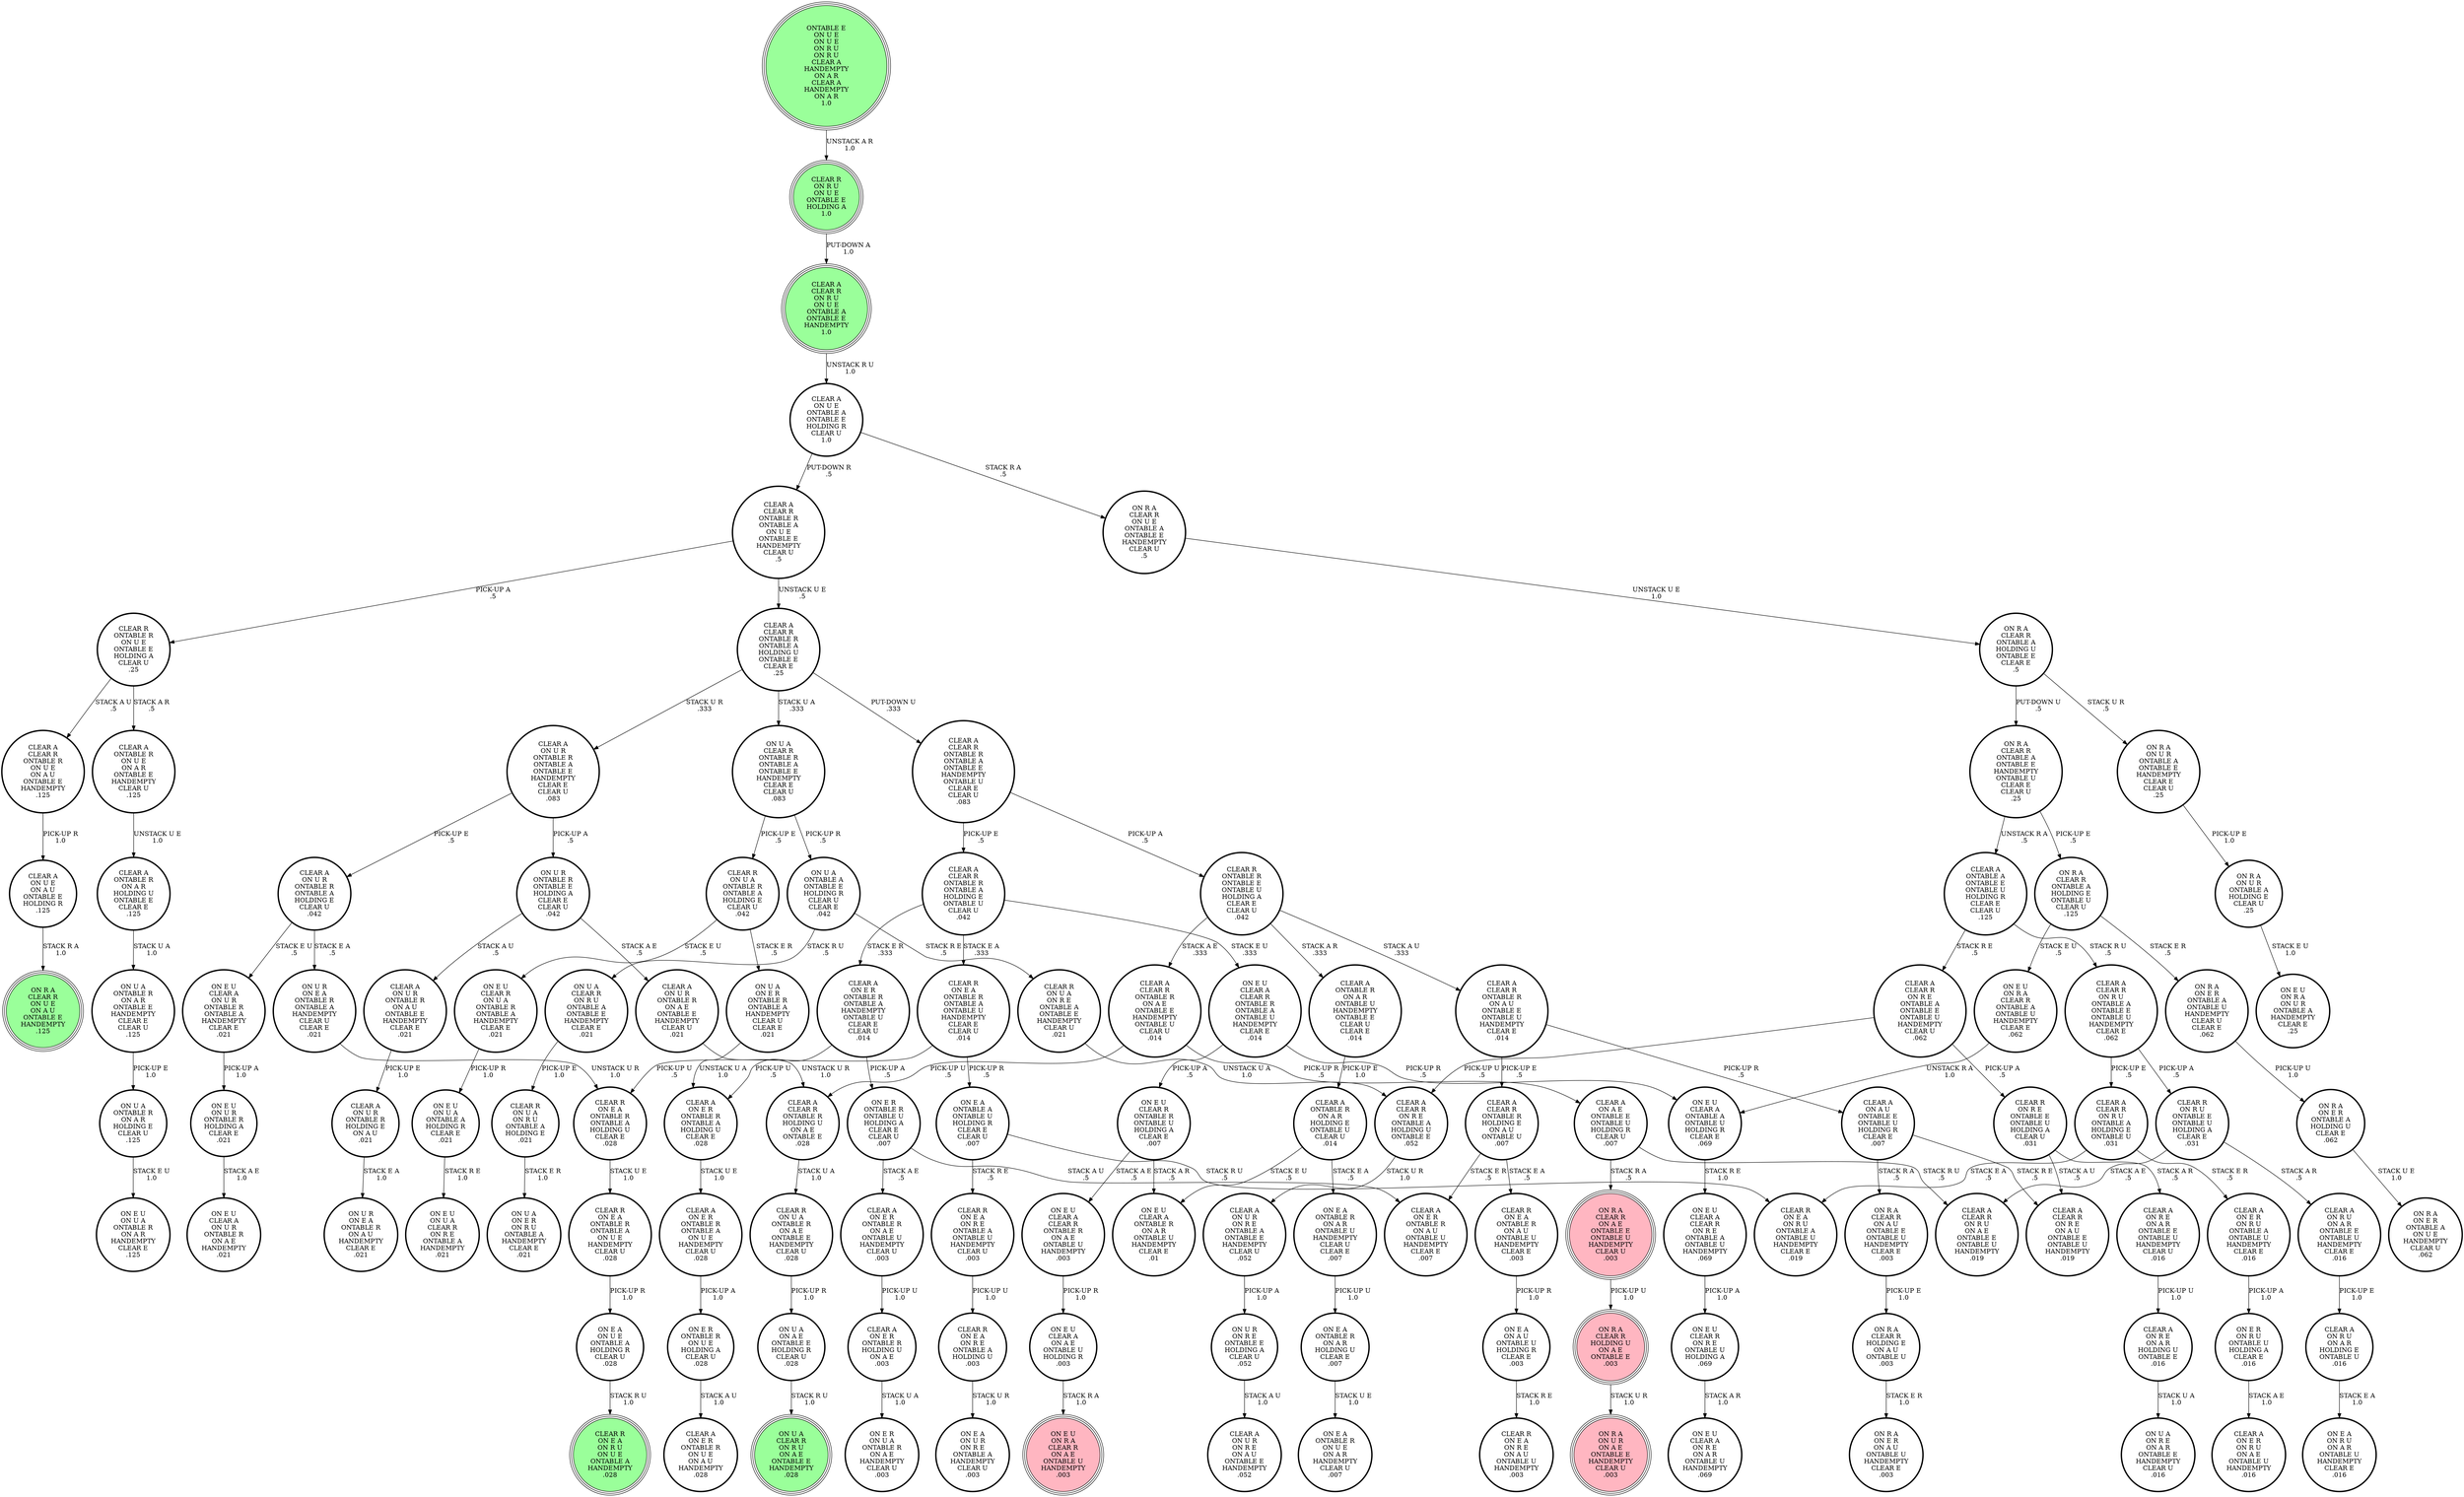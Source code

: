 digraph {
"ON E A\nON A U\nONTABLE U\nHOLDING R\nCLEAR E\n.003\n" -> "CLEAR R\nON E A\nON R E\nON A U\nONTABLE U\nHANDEMPTY\n.003\n"[label="STACK R E\n1.0\n"];
"ON E U\nON U A\nONTABLE A\nHOLDING R\nCLEAR E\n.021\n" -> "ON E U\nON U A\nCLEAR R\nON R E\nONTABLE A\nHANDEMPTY\n.021\n"[label="STACK R E\n1.0\n"];
"ON R A\nON E R\nONTABLE A\nONTABLE U\nHANDEMPTY\nCLEAR U\nCLEAR E\n.062\n" -> "ON R A\nON E R\nONTABLE A\nHOLDING U\nCLEAR E\n.062\n"[label="PICK-UP U\n1.0\n"];
"ON R A\nCLEAR R\nHOLDING E\nON A U\nONTABLE U\n.003\n" -> "ON R A\nON E R\nON A U\nONTABLE U\nHANDEMPTY\nCLEAR E\n.003\n"[label="STACK E R\n1.0\n"];
"CLEAR R\nONTABLE R\nONTABLE E\nONTABLE U\nHOLDING A\nCLEAR E\nCLEAR U\n.042\n" -> "CLEAR A\nCLEAR R\nONTABLE R\nON A E\nONTABLE E\nHANDEMPTY\nONTABLE U\nCLEAR U\n.014\n"[label="STACK A E\n.333\n"];
"CLEAR R\nONTABLE R\nONTABLE E\nONTABLE U\nHOLDING A\nCLEAR E\nCLEAR U\n.042\n" -> "CLEAR A\nONTABLE R\nON A R\nONTABLE U\nHANDEMPTY\nONTABLE E\nCLEAR U\nCLEAR E\n.014\n"[label="STACK A R\n.333\n"];
"CLEAR R\nONTABLE R\nONTABLE E\nONTABLE U\nHOLDING A\nCLEAR E\nCLEAR U\n.042\n" -> "CLEAR A\nCLEAR R\nONTABLE R\nON A U\nONTABLE E\nONTABLE U\nHANDEMPTY\nCLEAR E\n.014\n"[label="STACK A U\n.333\n"];
"CLEAR A\nON E R\nONTABLE R\nON A E\nONTABLE U\nHANDEMPTY\nCLEAR U\n.003\n" -> "CLEAR A\nON E R\nONTABLE R\nHOLDING U\nON A E\n.003\n"[label="PICK-UP U\n1.0\n"];
"CLEAR A\nCLEAR R\nON R U\nON U E\nONTABLE A\nONTABLE E\nHANDEMPTY\n1.0\n" -> "CLEAR A\nON U E\nONTABLE A\nONTABLE E\nHOLDING R\nCLEAR U\n1.0\n"[label="UNSTACK R U\n1.0\n"];
"ON E U\nCLEAR A\nCLEAR R\nONTABLE R\nONTABLE A\nONTABLE U\nHANDEMPTY\nCLEAR E\n.014\n" -> "ON E U\nCLEAR A\nONTABLE A\nONTABLE U\nHOLDING R\nCLEAR E\n.069\n"[label="PICK-UP R\n.5\n"];
"ON E U\nCLEAR A\nCLEAR R\nONTABLE R\nONTABLE A\nONTABLE U\nHANDEMPTY\nCLEAR E\n.014\n" -> "ON E U\nCLEAR R\nONTABLE R\nONTABLE U\nHOLDING A\nCLEAR E\n.007\n"[label="PICK-UP A\n.5\n"];
"CLEAR A\nCLEAR R\nONTABLE R\nONTABLE A\nONTABLE E\nHANDEMPTY\nONTABLE U\nCLEAR E\nCLEAR U\n.083\n" -> "CLEAR R\nONTABLE R\nONTABLE E\nONTABLE U\nHOLDING A\nCLEAR E\nCLEAR U\n.042\n"[label="PICK-UP A\n.5\n"];
"CLEAR A\nCLEAR R\nONTABLE R\nONTABLE A\nONTABLE E\nHANDEMPTY\nONTABLE U\nCLEAR E\nCLEAR U\n.083\n" -> "CLEAR A\nCLEAR R\nONTABLE R\nONTABLE A\nHOLDING E\nONTABLE U\nCLEAR U\n.042\n"[label="PICK-UP E\n.5\n"];
"CLEAR A\nON A E\nONTABLE E\nONTABLE U\nHOLDING R\nCLEAR U\n.007\n" -> "ON R A\nCLEAR R\nON A E\nONTABLE E\nONTABLE U\nHANDEMPTY\nCLEAR U\n.003\n"[label="STACK R A\n.5\n"];
"CLEAR A\nON A E\nONTABLE E\nONTABLE U\nHOLDING R\nCLEAR U\n.007\n" -> "CLEAR A\nCLEAR R\nON R U\nON A E\nONTABLE E\nONTABLE U\nHANDEMPTY\n.019\n"[label="STACK R U\n.5\n"];
"ON U A\nON E R\nONTABLE R\nONTABLE A\nHANDEMPTY\nCLEAR U\nCLEAR E\n.021\n" -> "CLEAR A\nON E R\nONTABLE R\nONTABLE A\nHOLDING U\nCLEAR E\n.028\n"[label="UNSTACK U A\n1.0\n"];
"CLEAR R\nON E A\nONTABLE R\nON A U\nONTABLE U\nHANDEMPTY\nCLEAR E\n.003\n" -> "ON E A\nON A U\nONTABLE U\nHOLDING R\nCLEAR E\n.003\n"[label="PICK-UP R\n1.0\n"];
"CLEAR A\nCLEAR R\nON R E\nONTABLE A\nONTABLE E\nONTABLE U\nHANDEMPTY\nCLEAR U\n.062\n" -> "CLEAR R\nON R E\nONTABLE E\nONTABLE U\nHOLDING A\nCLEAR U\n.031\n"[label="PICK-UP A\n.5\n"];
"CLEAR A\nCLEAR R\nON R E\nONTABLE A\nONTABLE E\nONTABLE U\nHANDEMPTY\nCLEAR U\n.062\n" -> "CLEAR A\nCLEAR R\nON R E\nONTABLE A\nHOLDING U\nONTABLE E\n.052\n"[label="PICK-UP U\n.5\n"];
"ON U R\nON E A\nONTABLE R\nONTABLE A\nHANDEMPTY\nCLEAR U\nCLEAR E\n.021\n" -> "CLEAR R\nON E A\nONTABLE R\nONTABLE A\nHOLDING U\nCLEAR E\n.028\n"[label="UNSTACK U R\n1.0\n"];
"CLEAR R\nON R E\nONTABLE E\nONTABLE U\nHOLDING A\nCLEAR U\n.031\n" -> "CLEAR A\nON R E\nON A R\nONTABLE E\nONTABLE U\nHANDEMPTY\nCLEAR U\n.016\n"[label="STACK A R\n.5\n"];
"CLEAR R\nON R E\nONTABLE E\nONTABLE U\nHOLDING A\nCLEAR U\n.031\n" -> "CLEAR A\nCLEAR R\nON R E\nON A U\nONTABLE E\nONTABLE U\nHANDEMPTY\n.019\n"[label="STACK A U\n.5\n"];
"CLEAR A\nON U R\nONTABLE R\nON A U\nONTABLE E\nHANDEMPTY\nCLEAR E\n.021\n" -> "CLEAR A\nON U R\nONTABLE R\nHOLDING E\nON A U\n.021\n"[label="PICK-UP E\n1.0\n"];
"CLEAR A\nON U R\nONTABLE R\nON A E\nONTABLE E\nHANDEMPTY\nCLEAR U\n.021\n" -> "CLEAR A\nCLEAR R\nONTABLE R\nHOLDING U\nON A E\nONTABLE E\n.028\n"[label="UNSTACK U R\n1.0\n"];
"ON E A\nONTABLE A\nONTABLE U\nHOLDING R\nCLEAR E\nCLEAR U\n.007\n" -> "CLEAR R\nON E A\nON R E\nONTABLE A\nONTABLE U\nHANDEMPTY\nCLEAR U\n.003\n"[label="STACK R E\n.5\n"];
"ON E A\nONTABLE A\nONTABLE U\nHOLDING R\nCLEAR E\nCLEAR U\n.007\n" -> "CLEAR R\nON E A\nON R U\nONTABLE A\nONTABLE U\nHANDEMPTY\nCLEAR E\n.019\n"[label="STACK R U\n.5\n"];
"ON E U\nCLEAR A\nCLEAR R\nON R E\nONTABLE A\nONTABLE U\nHANDEMPTY\n.069\n" -> "ON E U\nCLEAR R\nON R E\nONTABLE U\nHOLDING A\n.069\n"[label="PICK-UP A\n1.0\n"];
"ON U A\nCLEAR R\nON R U\nONTABLE A\nONTABLE E\nHANDEMPTY\nCLEAR E\n.021\n" -> "CLEAR R\nON U A\nON R U\nONTABLE A\nHOLDING E\n.021\n"[label="PICK-UP E\n1.0\n"];
"CLEAR A\nCLEAR R\nON R E\nONTABLE A\nHOLDING U\nONTABLE E\n.052\n" -> "CLEAR A\nON U R\nON R E\nONTABLE A\nONTABLE E\nHANDEMPTY\nCLEAR U\n.052\n"[label="STACK U R\n1.0\n"];
"CLEAR A\nON U R\nONTABLE R\nONTABLE A\nONTABLE E\nHANDEMPTY\nCLEAR E\nCLEAR U\n.083\n" -> "CLEAR A\nON U R\nONTABLE R\nONTABLE A\nHOLDING E\nCLEAR U\n.042\n"[label="PICK-UP E\n.5\n"];
"CLEAR A\nON U R\nONTABLE R\nONTABLE A\nONTABLE E\nHANDEMPTY\nCLEAR E\nCLEAR U\n.083\n" -> "ON U R\nONTABLE R\nONTABLE E\nHOLDING A\nCLEAR E\nCLEAR U\n.042\n"[label="PICK-UP A\n.5\n"];
"ON E U\nON U R\nONTABLE R\nHOLDING A\nCLEAR E\n.021\n" -> "ON E U\nCLEAR A\nON U R\nONTABLE R\nON A E\nHANDEMPTY\n.021\n"[label="STACK A E\n1.0\n"];
"ON R A\nON E R\nONTABLE A\nHOLDING U\nCLEAR E\n.062\n" -> "ON R A\nON E R\nONTABLE A\nON U E\nHANDEMPTY\nCLEAR U\n.062\n"[label="STACK U E\n1.0\n"];
"ON R A\nCLEAR R\nONTABLE A\nHOLDING E\nONTABLE U\nCLEAR U\n.125\n" -> "ON E U\nON R A\nCLEAR R\nONTABLE A\nONTABLE U\nHANDEMPTY\nCLEAR E\n.062\n"[label="STACK E U\n.5\n"];
"ON R A\nCLEAR R\nONTABLE A\nHOLDING E\nONTABLE U\nCLEAR U\n.125\n" -> "ON R A\nON E R\nONTABLE A\nONTABLE U\nHANDEMPTY\nCLEAR U\nCLEAR E\n.062\n"[label="STACK E R\n.5\n"];
"ON E U\nCLEAR A\nON A E\nONTABLE U\nHOLDING R\n.003\n" -> "ON E U\nON R A\nCLEAR R\nON A E\nONTABLE U\nHANDEMPTY\n.003\n"[label="STACK R A\n1.0\n"];
"ON U A\nONTABLE R\nON A R\nHOLDING E\nCLEAR U\n.125\n" -> "ON E U\nON U A\nONTABLE R\nON A R\nHANDEMPTY\nCLEAR E\n.125\n"[label="STACK E U\n1.0\n"];
"CLEAR A\nCLEAR R\nONTABLE R\nON U E\nON A U\nONTABLE E\nHANDEMPTY\n.125\n" -> "CLEAR A\nON U E\nON A U\nONTABLE E\nHOLDING R\n.125\n"[label="PICK-UP R\n1.0\n"];
"CLEAR A\nON A U\nONTABLE E\nONTABLE U\nHOLDING R\nCLEAR E\n.007\n" -> "CLEAR A\nCLEAR R\nON R E\nON A U\nONTABLE E\nONTABLE U\nHANDEMPTY\n.019\n"[label="STACK R E\n.5\n"];
"CLEAR A\nON A U\nONTABLE E\nONTABLE U\nHOLDING R\nCLEAR E\n.007\n" -> "ON R A\nCLEAR R\nON A U\nONTABLE E\nONTABLE U\nHANDEMPTY\nCLEAR E\n.003\n"[label="STACK R A\n.5\n"];
"ON R A\nCLEAR R\nONTABLE A\nHOLDING U\nONTABLE E\nCLEAR E\n.5\n" -> "ON R A\nON U R\nONTABLE A\nONTABLE E\nHANDEMPTY\nCLEAR E\nCLEAR U\n.25\n"[label="STACK U R\n.5\n"];
"ON R A\nCLEAR R\nONTABLE A\nHOLDING U\nONTABLE E\nCLEAR E\n.5\n" -> "ON R A\nCLEAR R\nONTABLE A\nONTABLE E\nHANDEMPTY\nONTABLE U\nCLEAR E\nCLEAR U\n.25\n"[label="PUT-DOWN U\n.5\n"];
"CLEAR A\nON E R\nONTABLE R\nONTABLE A\nON U E\nHANDEMPTY\nCLEAR U\n.028\n" -> "ON E R\nONTABLE R\nON U E\nHOLDING A\nCLEAR U\n.028\n"[label="PICK-UP A\n1.0\n"];
"CLEAR A\nCLEAR R\nONTABLE R\nON A E\nONTABLE E\nHANDEMPTY\nONTABLE U\nCLEAR U\n.014\n" -> "CLEAR A\nCLEAR R\nONTABLE R\nHOLDING U\nON A E\nONTABLE E\n.028\n"[label="PICK-UP U\n.5\n"];
"CLEAR A\nCLEAR R\nONTABLE R\nON A E\nONTABLE E\nHANDEMPTY\nONTABLE U\nCLEAR U\n.014\n" -> "CLEAR A\nON A E\nONTABLE E\nONTABLE U\nHOLDING R\nCLEAR U\n.007\n"[label="PICK-UP R\n.5\n"];
"CLEAR A\nON R E\nON A R\nHOLDING U\nONTABLE E\n.016\n" -> "ON U A\nON R E\nON A R\nONTABLE E\nHANDEMPTY\nCLEAR U\n.016\n"[label="STACK U A\n1.0\n"];
"CLEAR R\nON E A\nONTABLE R\nONTABLE A\nHOLDING U\nCLEAR E\n.028\n" -> "CLEAR R\nON E A\nONTABLE R\nONTABLE A\nON U E\nHANDEMPTY\nCLEAR U\n.028\n"[label="STACK U E\n1.0\n"];
"CLEAR A\nCLEAR R\nONTABLE R\nONTABLE A\nON U E\nONTABLE E\nHANDEMPTY\nCLEAR U\n.5\n" -> "CLEAR A\nCLEAR R\nONTABLE R\nONTABLE A\nHOLDING U\nONTABLE E\nCLEAR E\n.25\n"[label="UNSTACK U E\n.5\n"];
"CLEAR A\nCLEAR R\nONTABLE R\nONTABLE A\nON U E\nONTABLE E\nHANDEMPTY\nCLEAR U\n.5\n" -> "CLEAR R\nONTABLE R\nON U E\nONTABLE E\nHOLDING A\nCLEAR U\n.25\n"[label="PICK-UP A\n.5\n"];
"CLEAR A\nCLEAR R\nONTABLE R\nHOLDING U\nON A E\nONTABLE E\n.028\n" -> "CLEAR R\nON U A\nONTABLE R\nON A E\nONTABLE E\nHANDEMPTY\nCLEAR U\n.028\n"[label="STACK U A\n1.0\n"];
"ON E U\nCLEAR R\nON R E\nONTABLE U\nHOLDING A\n.069\n" -> "ON E U\nCLEAR A\nON R E\nON A R\nONTABLE U\nHANDEMPTY\n.069\n"[label="STACK A R\n1.0\n"];
"ON R A\nON U R\nONTABLE A\nHOLDING E\nCLEAR U\n.25\n" -> "ON E U\nON R A\nON U R\nONTABLE A\nHANDEMPTY\nCLEAR E\n.25\n"[label="STACK E U\n1.0\n"];
"ON E U\nCLEAR R\nONTABLE R\nONTABLE U\nHOLDING A\nCLEAR E\n.007\n" -> "ON E U\nCLEAR A\nCLEAR R\nONTABLE R\nON A E\nONTABLE U\nHANDEMPTY\n.003\n"[label="STACK A E\n.5\n"];
"ON E U\nCLEAR R\nONTABLE R\nONTABLE U\nHOLDING A\nCLEAR E\n.007\n" -> "ON E U\nCLEAR A\nONTABLE R\nON A R\nONTABLE U\nHANDEMPTY\nCLEAR E\n.01\n"[label="STACK A R\n.5\n"];
"CLEAR R\nON E A\nON R E\nONTABLE A\nHOLDING U\n.003\n" -> "ON E A\nON U R\nON R E\nONTABLE A\nHANDEMPTY\nCLEAR U\n.003\n"[label="STACK U R\n1.0\n"];
"CLEAR R\nON E A\nONTABLE R\nONTABLE A\nON U E\nHANDEMPTY\nCLEAR U\n.028\n" -> "ON E A\nON U E\nONTABLE A\nHOLDING R\nCLEAR U\n.028\n"[label="PICK-UP R\n1.0\n"];
"CLEAR A\nON U R\nONTABLE R\nONTABLE A\nHOLDING E\nCLEAR U\n.042\n" -> "ON U R\nON E A\nONTABLE R\nONTABLE A\nHANDEMPTY\nCLEAR U\nCLEAR E\n.021\n"[label="STACK E A\n.5\n"];
"CLEAR A\nON U R\nONTABLE R\nONTABLE A\nHOLDING E\nCLEAR U\n.042\n" -> "ON E U\nCLEAR A\nON U R\nONTABLE R\nONTABLE A\nHANDEMPTY\nCLEAR E\n.021\n"[label="STACK E U\n.5\n"];
"ONTABLE E\nON U E\nON U E\nON R U\nON R U\nCLEAR A\nHANDEMPTY\nON A R\nCLEAR A\nHANDEMPTY\nON A R\n1.0\n" -> "CLEAR R\nON R U\nON U E\nONTABLE E\nHOLDING A\n1.0\n"[label="UNSTACK A R\n1.0\n"];
"CLEAR A\nON E R\nONTABLE R\nONTABLE A\nHOLDING U\nCLEAR E\n.028\n" -> "CLEAR A\nON E R\nONTABLE R\nONTABLE A\nON U E\nHANDEMPTY\nCLEAR U\n.028\n"[label="STACK U E\n1.0\n"];
"CLEAR R\nON U A\nONTABLE R\nONTABLE A\nHOLDING E\nCLEAR U\n.042\n" -> "ON U A\nON E R\nONTABLE R\nONTABLE A\nHANDEMPTY\nCLEAR U\nCLEAR E\n.021\n"[label="STACK E R\n.5\n"];
"CLEAR R\nON U A\nONTABLE R\nONTABLE A\nHOLDING E\nCLEAR U\n.042\n" -> "ON E U\nCLEAR R\nON U A\nONTABLE R\nONTABLE A\nHANDEMPTY\nCLEAR E\n.021\n"[label="STACK E U\n.5\n"];
"ON E R\nONTABLE R\nONTABLE U\nHOLDING A\nCLEAR E\nCLEAR U\n.007\n" -> "CLEAR A\nON E R\nONTABLE R\nON A E\nONTABLE U\nHANDEMPTY\nCLEAR U\n.003\n"[label="STACK A E\n.5\n"];
"ON E R\nONTABLE R\nONTABLE U\nHOLDING A\nCLEAR E\nCLEAR U\n.007\n" -> "CLEAR A\nON E R\nONTABLE R\nON A U\nONTABLE U\nHANDEMPTY\nCLEAR E\n.007\n"[label="STACK A U\n.5\n"];
"ON R A\nCLEAR R\nON U E\nONTABLE A\nONTABLE E\nHANDEMPTY\nCLEAR U\n.5\n" -> "ON R A\nCLEAR R\nONTABLE A\nHOLDING U\nONTABLE E\nCLEAR E\n.5\n"[label="UNSTACK U E\n1.0\n"];
"ON E U\nCLEAR A\nONTABLE A\nONTABLE U\nHOLDING R\nCLEAR E\n.069\n" -> "ON E U\nCLEAR A\nCLEAR R\nON R E\nONTABLE A\nONTABLE U\nHANDEMPTY\n.069\n"[label="STACK R E\n1.0\n"];
"ON E A\nONTABLE R\nON A R\nONTABLE U\nHANDEMPTY\nCLEAR U\nCLEAR E\n.007\n" -> "ON E A\nONTABLE R\nON A R\nHOLDING U\nCLEAR E\n.007\n"[label="PICK-UP U\n1.0\n"];
"ON E A\nONTABLE R\nON A R\nHOLDING U\nCLEAR E\n.007\n" -> "ON E A\nONTABLE R\nON U E\nON A R\nHANDEMPTY\nCLEAR U\n.007\n"[label="STACK U E\n1.0\n"];
"CLEAR A\nON R U\nON A R\nONTABLE E\nONTABLE U\nHANDEMPTY\nCLEAR E\n.016\n" -> "CLEAR A\nON R U\nON A R\nHOLDING E\nONTABLE U\n.016\n"[label="PICK-UP E\n1.0\n"];
"ON U A\nONTABLE R\nON A R\nONTABLE E\nHANDEMPTY\nCLEAR E\nCLEAR U\n.125\n" -> "ON U A\nONTABLE R\nON A R\nHOLDING E\nCLEAR U\n.125\n"[label="PICK-UP E\n1.0\n"];
"CLEAR R\nONTABLE R\nON U E\nONTABLE E\nHOLDING A\nCLEAR U\n.25\n" -> "CLEAR A\nONTABLE R\nON U E\nON A R\nONTABLE E\nHANDEMPTY\nCLEAR U\n.125\n"[label="STACK A R\n.5\n"];
"CLEAR R\nONTABLE R\nON U E\nONTABLE E\nHOLDING A\nCLEAR U\n.25\n" -> "CLEAR A\nCLEAR R\nONTABLE R\nON U E\nON A U\nONTABLE E\nHANDEMPTY\n.125\n"[label="STACK A U\n.5\n"];
"CLEAR A\nCLEAR R\nONTABLE R\nONTABLE A\nHOLDING U\nONTABLE E\nCLEAR E\n.25\n" -> "CLEAR A\nON U R\nONTABLE R\nONTABLE A\nONTABLE E\nHANDEMPTY\nCLEAR E\nCLEAR U\n.083\n"[label="STACK U R\n.333\n"];
"CLEAR A\nCLEAR R\nONTABLE R\nONTABLE A\nHOLDING U\nONTABLE E\nCLEAR E\n.25\n" -> "CLEAR A\nCLEAR R\nONTABLE R\nONTABLE A\nONTABLE E\nHANDEMPTY\nONTABLE U\nCLEAR E\nCLEAR U\n.083\n"[label="PUT-DOWN U\n.333\n"];
"CLEAR A\nCLEAR R\nONTABLE R\nONTABLE A\nHOLDING U\nONTABLE E\nCLEAR E\n.25\n" -> "ON U A\nCLEAR R\nONTABLE R\nONTABLE A\nONTABLE E\nHANDEMPTY\nCLEAR E\nCLEAR U\n.083\n"[label="STACK U A\n.333\n"];
"CLEAR A\nCLEAR R\nONTABLE R\nHOLDING E\nON A U\nONTABLE U\n.007\n" -> "CLEAR A\nON E R\nONTABLE R\nON A U\nONTABLE U\nHANDEMPTY\nCLEAR E\n.007\n"[label="STACK E R\n.5\n"];
"CLEAR A\nCLEAR R\nONTABLE R\nHOLDING E\nON A U\nONTABLE U\n.007\n" -> "CLEAR R\nON E A\nONTABLE R\nON A U\nONTABLE U\nHANDEMPTY\nCLEAR E\n.003\n"[label="STACK E A\n.5\n"];
"ON E R\nONTABLE R\nON U E\nHOLDING A\nCLEAR U\n.028\n" -> "CLEAR A\nON E R\nONTABLE R\nON U E\nON A U\nHANDEMPTY\n.028\n"[label="STACK A U\n1.0\n"];
"ON E A\nON U E\nONTABLE A\nHOLDING R\nCLEAR U\n.028\n" -> "CLEAR R\nON E A\nON R U\nON U E\nONTABLE A\nHANDEMPTY\n.028\n"[label="STACK R U\n1.0\n"];
"ON U R\nON R E\nONTABLE E\nHOLDING A\nCLEAR U\n.052\n" -> "CLEAR A\nON U R\nON R E\nON A U\nONTABLE E\nHANDEMPTY\n.052\n"[label="STACK A U\n1.0\n"];
"ON U A\nCLEAR R\nONTABLE R\nONTABLE A\nONTABLE E\nHANDEMPTY\nCLEAR E\nCLEAR U\n.083\n" -> "CLEAR R\nON U A\nONTABLE R\nONTABLE A\nHOLDING E\nCLEAR U\n.042\n"[label="PICK-UP E\n.5\n"];
"ON U A\nCLEAR R\nONTABLE R\nONTABLE A\nONTABLE E\nHANDEMPTY\nCLEAR E\nCLEAR U\n.083\n" -> "ON U A\nONTABLE A\nONTABLE E\nHOLDING R\nCLEAR U\nCLEAR E\n.042\n"[label="PICK-UP R\n.5\n"];
"CLEAR A\nONTABLE R\nON A R\nONTABLE U\nHANDEMPTY\nONTABLE E\nCLEAR U\nCLEAR E\n.014\n" -> "CLEAR A\nONTABLE R\nON A R\nHOLDING E\nONTABLE U\nCLEAR U\n.014\n"[label="PICK-UP E\n1.0\n"];
"CLEAR R\nON U A\nON R E\nONTABLE A\nONTABLE E\nHANDEMPTY\nCLEAR U\n.021\n" -> "CLEAR A\nCLEAR R\nON R E\nONTABLE A\nHOLDING U\nONTABLE E\n.052\n"[label="UNSTACK U A\n1.0\n"];
"CLEAR A\nONTABLE R\nON A R\nHOLDING E\nONTABLE U\nCLEAR U\n.014\n" -> "ON E U\nCLEAR A\nONTABLE R\nON A R\nONTABLE U\nHANDEMPTY\nCLEAR E\n.01\n"[label="STACK E U\n.5\n"];
"CLEAR A\nONTABLE R\nON A R\nHOLDING E\nONTABLE U\nCLEAR U\n.014\n" -> "ON E A\nONTABLE R\nON A R\nONTABLE U\nHANDEMPTY\nCLEAR U\nCLEAR E\n.007\n"[label="STACK E A\n.5\n"];
"ON R A\nCLEAR R\nONTABLE A\nONTABLE E\nHANDEMPTY\nONTABLE U\nCLEAR E\nCLEAR U\n.25\n" -> "CLEAR A\nONTABLE A\nONTABLE E\nONTABLE U\nHOLDING R\nCLEAR E\nCLEAR U\n.125\n"[label="UNSTACK R A\n.5\n"];
"ON R A\nCLEAR R\nONTABLE A\nONTABLE E\nHANDEMPTY\nONTABLE U\nCLEAR E\nCLEAR U\n.25\n" -> "ON R A\nCLEAR R\nONTABLE A\nHOLDING E\nONTABLE U\nCLEAR U\n.125\n"[label="PICK-UP E\n.5\n"];
"ON R A\nCLEAR R\nON A E\nONTABLE E\nONTABLE U\nHANDEMPTY\nCLEAR U\n.003\n" -> "ON R A\nCLEAR R\nHOLDING U\nON A E\nONTABLE E\n.003\n"[label="PICK-UP U\n1.0\n"];
"ON U A\nONTABLE A\nONTABLE E\nHOLDING R\nCLEAR U\nCLEAR E\n.042\n" -> "CLEAR R\nON U A\nON R E\nONTABLE A\nONTABLE E\nHANDEMPTY\nCLEAR U\n.021\n"[label="STACK R E\n.5\n"];
"ON U A\nONTABLE A\nONTABLE E\nHOLDING R\nCLEAR U\nCLEAR E\n.042\n" -> "ON U A\nCLEAR R\nON R U\nONTABLE A\nONTABLE E\nHANDEMPTY\nCLEAR E\n.021\n"[label="STACK R U\n.5\n"];
"CLEAR A\nON U E\nON A U\nONTABLE E\nHOLDING R\n.125\n" -> "ON R A\nCLEAR R\nON U E\nON A U\nONTABLE E\nHANDEMPTY\n.125\n"[label="STACK R A\n1.0\n"];
"CLEAR R\nON R U\nON U E\nONTABLE E\nHOLDING A\n1.0\n" -> "CLEAR A\nCLEAR R\nON R U\nON U E\nONTABLE A\nONTABLE E\nHANDEMPTY\n1.0\n"[label="PUT-DOWN A\n1.0\n"];
"ON U A\nON A E\nONTABLE E\nHOLDING R\nCLEAR U\n.028\n" -> "ON U A\nCLEAR R\nON R U\nON A E\nONTABLE E\nHANDEMPTY\n.028\n"[label="STACK R U\n1.0\n"];
"ON R A\nON U R\nONTABLE A\nONTABLE E\nHANDEMPTY\nCLEAR E\nCLEAR U\n.25\n" -> "ON R A\nON U R\nONTABLE A\nHOLDING E\nCLEAR U\n.25\n"[label="PICK-UP E\n1.0\n"];
"ON U R\nONTABLE R\nONTABLE E\nHOLDING A\nCLEAR E\nCLEAR U\n.042\n" -> "CLEAR A\nON U R\nONTABLE R\nON A E\nONTABLE E\nHANDEMPTY\nCLEAR U\n.021\n"[label="STACK A E\n.5\n"];
"ON U R\nONTABLE R\nONTABLE E\nHOLDING A\nCLEAR E\nCLEAR U\n.042\n" -> "CLEAR A\nON U R\nONTABLE R\nON A U\nONTABLE E\nHANDEMPTY\nCLEAR E\n.021\n"[label="STACK A U\n.5\n"];
"CLEAR R\nON E A\nON R E\nONTABLE A\nONTABLE U\nHANDEMPTY\nCLEAR U\n.003\n" -> "CLEAR R\nON E A\nON R E\nONTABLE A\nHOLDING U\n.003\n"[label="PICK-UP U\n1.0\n"];
"CLEAR A\nON E R\nONTABLE R\nONTABLE A\nHANDEMPTY\nONTABLE U\nCLEAR E\nCLEAR U\n.014\n" -> "ON E R\nONTABLE R\nONTABLE U\nHOLDING A\nCLEAR E\nCLEAR U\n.007\n"[label="PICK-UP A\n.5\n"];
"CLEAR A\nON E R\nONTABLE R\nONTABLE A\nHANDEMPTY\nONTABLE U\nCLEAR E\nCLEAR U\n.014\n" -> "CLEAR A\nON E R\nONTABLE R\nONTABLE A\nHOLDING U\nCLEAR E\n.028\n"[label="PICK-UP U\n.5\n"];
"ON E U\nCLEAR R\nON U A\nONTABLE R\nONTABLE A\nHANDEMPTY\nCLEAR E\n.021\n" -> "ON E U\nON U A\nONTABLE A\nHOLDING R\nCLEAR E\n.021\n"[label="PICK-UP R\n1.0\n"];
"ON E R\nON R U\nONTABLE U\nHOLDING A\nCLEAR E\n.016\n" -> "CLEAR A\nON E R\nON R U\nON A E\nONTABLE U\nHANDEMPTY\n.016\n"[label="STACK A E\n1.0\n"];
"CLEAR A\nON R U\nON A R\nHOLDING E\nONTABLE U\n.016\n" -> "ON E A\nON R U\nON A R\nONTABLE U\nHANDEMPTY\nCLEAR E\n.016\n"[label="STACK E A\n1.0\n"];
"CLEAR A\nON R E\nON A R\nONTABLE E\nONTABLE U\nHANDEMPTY\nCLEAR U\n.016\n" -> "CLEAR A\nON R E\nON A R\nHOLDING U\nONTABLE E\n.016\n"[label="PICK-UP U\n1.0\n"];
"CLEAR A\nON E R\nONTABLE R\nHOLDING U\nON A E\n.003\n" -> "ON E R\nON U A\nONTABLE R\nON A E\nHANDEMPTY\nCLEAR U\n.003\n"[label="STACK U A\n1.0\n"];
"CLEAR A\nCLEAR R\nONTABLE R\nON A U\nONTABLE E\nONTABLE U\nHANDEMPTY\nCLEAR E\n.014\n" -> "CLEAR A\nCLEAR R\nONTABLE R\nHOLDING E\nON A U\nONTABLE U\n.007\n"[label="PICK-UP E\n.5\n"];
"CLEAR A\nCLEAR R\nONTABLE R\nON A U\nONTABLE E\nONTABLE U\nHANDEMPTY\nCLEAR E\n.014\n" -> "CLEAR A\nON A U\nONTABLE E\nONTABLE U\nHOLDING R\nCLEAR E\n.007\n"[label="PICK-UP R\n.5\n"];
"ON E U\nCLEAR A\nON U R\nONTABLE R\nONTABLE A\nHANDEMPTY\nCLEAR E\n.021\n" -> "ON E U\nON U R\nONTABLE R\nHOLDING A\nCLEAR E\n.021\n"[label="PICK-UP A\n1.0\n"];
"CLEAR A\nON U R\nONTABLE R\nHOLDING E\nON A U\n.021\n" -> "ON U R\nON E A\nONTABLE R\nON A U\nHANDEMPTY\nCLEAR E\n.021\n"[label="STACK E A\n1.0\n"];
"CLEAR A\nONTABLE R\nON A R\nHOLDING U\nONTABLE E\nCLEAR E\n.125\n" -> "ON U A\nONTABLE R\nON A R\nONTABLE E\nHANDEMPTY\nCLEAR E\nCLEAR U\n.125\n"[label="STACK U A\n1.0\n"];
"CLEAR A\nONTABLE R\nON U E\nON A R\nONTABLE E\nHANDEMPTY\nCLEAR U\n.125\n" -> "CLEAR A\nONTABLE R\nON A R\nHOLDING U\nONTABLE E\nCLEAR E\n.125\n"[label="UNSTACK U E\n1.0\n"];
"CLEAR A\nCLEAR R\nON R U\nONTABLE A\nONTABLE E\nONTABLE U\nHANDEMPTY\nCLEAR E\n.062\n" -> "CLEAR A\nCLEAR R\nON R U\nONTABLE A\nHOLDING E\nONTABLE U\n.031\n"[label="PICK-UP E\n.5\n"];
"CLEAR A\nCLEAR R\nON R U\nONTABLE A\nONTABLE E\nONTABLE U\nHANDEMPTY\nCLEAR E\n.062\n" -> "CLEAR R\nON R U\nONTABLE E\nONTABLE U\nHOLDING A\nCLEAR E\n.031\n"[label="PICK-UP A\n.5\n"];
"CLEAR A\nON E R\nON R U\nONTABLE A\nONTABLE U\nHANDEMPTY\nCLEAR E\n.016\n" -> "ON E R\nON R U\nONTABLE U\nHOLDING A\nCLEAR E\n.016\n"[label="PICK-UP A\n1.0\n"];
"CLEAR R\nON E A\nONTABLE R\nONTABLE A\nONTABLE U\nHANDEMPTY\nCLEAR E\nCLEAR U\n.014\n" -> "ON E A\nONTABLE A\nONTABLE U\nHOLDING R\nCLEAR E\nCLEAR U\n.007\n"[label="PICK-UP R\n.5\n"];
"CLEAR R\nON E A\nONTABLE R\nONTABLE A\nONTABLE U\nHANDEMPTY\nCLEAR E\nCLEAR U\n.014\n" -> "CLEAR R\nON E A\nONTABLE R\nONTABLE A\nHOLDING U\nCLEAR E\n.028\n"[label="PICK-UP U\n.5\n"];
"CLEAR A\nCLEAR R\nONTABLE R\nONTABLE A\nHOLDING E\nONTABLE U\nCLEAR U\n.042\n" -> "CLEAR A\nON E R\nONTABLE R\nONTABLE A\nHANDEMPTY\nONTABLE U\nCLEAR E\nCLEAR U\n.014\n"[label="STACK E R\n.333\n"];
"CLEAR A\nCLEAR R\nONTABLE R\nONTABLE A\nHOLDING E\nONTABLE U\nCLEAR U\n.042\n" -> "CLEAR R\nON E A\nONTABLE R\nONTABLE A\nONTABLE U\nHANDEMPTY\nCLEAR E\nCLEAR U\n.014\n"[label="STACK E A\n.333\n"];
"CLEAR A\nCLEAR R\nONTABLE R\nONTABLE A\nHOLDING E\nONTABLE U\nCLEAR U\n.042\n" -> "ON E U\nCLEAR A\nCLEAR R\nONTABLE R\nONTABLE A\nONTABLE U\nHANDEMPTY\nCLEAR E\n.014\n"[label="STACK E U\n.333\n"];
"CLEAR A\nCLEAR R\nON R U\nONTABLE A\nHOLDING E\nONTABLE U\n.031\n" -> "CLEAR A\nON E R\nON R U\nONTABLE A\nONTABLE U\nHANDEMPTY\nCLEAR E\n.016\n"[label="STACK E R\n.5\n"];
"CLEAR A\nCLEAR R\nON R U\nONTABLE A\nHOLDING E\nONTABLE U\n.031\n" -> "CLEAR R\nON E A\nON R U\nONTABLE A\nONTABLE U\nHANDEMPTY\nCLEAR E\n.019\n"[label="STACK E A\n.5\n"];
"CLEAR A\nON U E\nONTABLE A\nONTABLE E\nHOLDING R\nCLEAR U\n1.0\n" -> "CLEAR A\nCLEAR R\nONTABLE R\nONTABLE A\nON U E\nONTABLE E\nHANDEMPTY\nCLEAR U\n.5\n"[label="PUT-DOWN R\n.5\n"];
"CLEAR A\nON U E\nONTABLE A\nONTABLE E\nHOLDING R\nCLEAR U\n1.0\n" -> "ON R A\nCLEAR R\nON U E\nONTABLE A\nONTABLE E\nHANDEMPTY\nCLEAR U\n.5\n"[label="STACK R A\n.5\n"];
"CLEAR A\nONTABLE A\nONTABLE E\nONTABLE U\nHOLDING R\nCLEAR E\nCLEAR U\n.125\n" -> "CLEAR A\nCLEAR R\nON R E\nONTABLE A\nONTABLE E\nONTABLE U\nHANDEMPTY\nCLEAR U\n.062\n"[label="STACK R E\n.5\n"];
"CLEAR A\nONTABLE A\nONTABLE E\nONTABLE U\nHOLDING R\nCLEAR E\nCLEAR U\n.125\n" -> "CLEAR A\nCLEAR R\nON R U\nONTABLE A\nONTABLE E\nONTABLE U\nHANDEMPTY\nCLEAR E\n.062\n"[label="STACK R U\n.5\n"];
"CLEAR R\nON R U\nONTABLE E\nONTABLE U\nHOLDING A\nCLEAR E\n.031\n" -> "CLEAR A\nON R U\nON A R\nONTABLE E\nONTABLE U\nHANDEMPTY\nCLEAR E\n.016\n"[label="STACK A R\n.5\n"];
"CLEAR R\nON R U\nONTABLE E\nONTABLE U\nHOLDING A\nCLEAR E\n.031\n" -> "CLEAR A\nCLEAR R\nON R U\nON A E\nONTABLE E\nONTABLE U\nHANDEMPTY\n.019\n"[label="STACK A E\n.5\n"];
"ON E U\nCLEAR A\nCLEAR R\nONTABLE R\nON A E\nONTABLE U\nHANDEMPTY\n.003\n" -> "ON E U\nCLEAR A\nON A E\nONTABLE U\nHOLDING R\n.003\n"[label="PICK-UP R\n1.0\n"];
"CLEAR R\nON U A\nONTABLE R\nON A E\nONTABLE E\nHANDEMPTY\nCLEAR U\n.028\n" -> "ON U A\nON A E\nONTABLE E\nHOLDING R\nCLEAR U\n.028\n"[label="PICK-UP R\n1.0\n"];
"CLEAR A\nON U R\nON R E\nONTABLE A\nONTABLE E\nHANDEMPTY\nCLEAR U\n.052\n" -> "ON U R\nON R E\nONTABLE E\nHOLDING A\nCLEAR U\n.052\n"[label="PICK-UP A\n1.0\n"];
"ON R A\nCLEAR R\nON A U\nONTABLE E\nONTABLE U\nHANDEMPTY\nCLEAR E\n.003\n" -> "ON R A\nCLEAR R\nHOLDING E\nON A U\nONTABLE U\n.003\n"[label="PICK-UP E\n1.0\n"];
"CLEAR R\nON U A\nON R U\nONTABLE A\nHOLDING E\n.021\n" -> "ON U A\nON E R\nON R U\nONTABLE A\nHANDEMPTY\nCLEAR E\n.021\n"[label="STACK E R\n1.0\n"];
"ON E U\nON R A\nCLEAR R\nONTABLE A\nONTABLE U\nHANDEMPTY\nCLEAR E\n.062\n" -> "ON E U\nCLEAR A\nONTABLE A\nONTABLE U\nHOLDING R\nCLEAR E\n.069\n"[label="UNSTACK R A\n1.0\n"];
"ON R A\nCLEAR R\nHOLDING U\nON A E\nONTABLE E\n.003\n" -> "ON R A\nON U R\nON A E\nONTABLE E\nHANDEMPTY\nCLEAR U\n.003\n"[label="STACK U R\n1.0\n"];
"ON E U\nON R A\nCLEAR R\nON A E\nONTABLE U\nHANDEMPTY\n.003\n" [shape=circle, style=filled, fillcolor=lightpink, peripheries=3];
"ON R A\nON U R\nON A E\nONTABLE E\nHANDEMPTY\nCLEAR U\n.003\n" [shape=circle, style=filled, fillcolor=lightpink, peripheries=3];
"CLEAR A\nCLEAR R\nON R U\nON A E\nONTABLE E\nONTABLE U\nHANDEMPTY\n.019\n" [shape=circle, penwidth=3];
"ON E A\nONTABLE R\nON U E\nON A R\nHANDEMPTY\nCLEAR U\n.007\n" [shape=circle, penwidth=3];
"ON E U\nON U A\nCLEAR R\nON R E\nONTABLE A\nHANDEMPTY\n.021\n" [shape=circle, penwidth=3];
"ON E A\nON U R\nON R E\nONTABLE A\nHANDEMPTY\nCLEAR U\n.003\n" [shape=circle, penwidth=3];
"ON E U\nON U A\nONTABLE R\nON A R\nHANDEMPTY\nCLEAR E\n.125\n" [shape=circle, penwidth=3];
"CLEAR A\nCLEAR R\nON R E\nON A U\nONTABLE E\nONTABLE U\nHANDEMPTY\n.019\n" [shape=circle, penwidth=3];
"ON R A\nON E R\nON A U\nONTABLE U\nHANDEMPTY\nCLEAR E\n.003\n" [shape=circle, penwidth=3];
"ON E U\nON R A\nON U R\nONTABLE A\nHANDEMPTY\nCLEAR E\n.25\n" [shape=circle, penwidth=3];
"CLEAR R\nON E A\nON R E\nON A U\nONTABLE U\nHANDEMPTY\n.003\n" [shape=circle, penwidth=3];
"CLEAR A\nON E R\nON R U\nON A E\nONTABLE U\nHANDEMPTY\n.016\n" [shape=circle, penwidth=3];
"ON E A\nON R U\nON A R\nONTABLE U\nHANDEMPTY\nCLEAR E\n.016\n" [shape=circle, penwidth=3];
"ON E U\nCLEAR A\nON U R\nONTABLE R\nON A E\nHANDEMPTY\n.021\n" [shape=circle, penwidth=3];
"ON U A\nON R E\nON A R\nONTABLE E\nHANDEMPTY\nCLEAR U\n.016\n" [shape=circle, penwidth=3];
"ON U A\nCLEAR R\nON R U\nON A E\nONTABLE E\nHANDEMPTY\n.028\n" [shape=circle, style=filled, fillcolor=palegreen1, peripheries=3];
"ON E R\nON U A\nONTABLE R\nON A E\nHANDEMPTY\nCLEAR U\n.003\n" [shape=circle, penwidth=3];
"ON R A\nCLEAR R\nON U E\nON A U\nONTABLE E\nHANDEMPTY\n.125\n" [shape=circle, style=filled, fillcolor=palegreen1, peripheries=3];
"CLEAR R\nON E A\nON R U\nONTABLE A\nONTABLE U\nHANDEMPTY\nCLEAR E\n.019\n" [shape=circle, penwidth=3];
"ON U R\nON E A\nONTABLE R\nON A U\nHANDEMPTY\nCLEAR E\n.021\n" [shape=circle, penwidth=3];
"CLEAR R\nON E A\nON R U\nON U E\nONTABLE A\nHANDEMPTY\n.028\n" [shape=circle, style=filled, fillcolor=palegreen1, peripheries=3];
"ON U A\nON E R\nON R U\nONTABLE A\nHANDEMPTY\nCLEAR E\n.021\n" [shape=circle, penwidth=3];
"CLEAR A\nON E R\nONTABLE R\nON U E\nON A U\nHANDEMPTY\n.028\n" [shape=circle, penwidth=3];
"ON E U\nCLEAR A\nONTABLE R\nON A R\nONTABLE U\nHANDEMPTY\nCLEAR E\n.01\n" [shape=circle, penwidth=3];
"ON E U\nCLEAR A\nON R E\nON A R\nONTABLE U\nHANDEMPTY\n.069\n" [shape=circle, penwidth=3];
"CLEAR A\nON U R\nON R E\nON A U\nONTABLE E\nHANDEMPTY\n.052\n" [shape=circle, penwidth=3];
"CLEAR A\nON E R\nONTABLE R\nON A U\nONTABLE U\nHANDEMPTY\nCLEAR E\n.007\n" [shape=circle, penwidth=3];
"ON R A\nON E R\nONTABLE A\nON U E\nHANDEMPTY\nCLEAR U\n.062\n" [shape=circle, penwidth=3];
"CLEAR A\nONTABLE A\nONTABLE E\nONTABLE U\nHOLDING R\nCLEAR E\nCLEAR U\n.125\n" [shape=circle, penwidth=3];
"CLEAR A\nONTABLE R\nON A R\nONTABLE U\nHANDEMPTY\nONTABLE E\nCLEAR U\nCLEAR E\n.014\n" [shape=circle, penwidth=3];
"CLEAR R\nON R E\nONTABLE E\nONTABLE U\nHOLDING A\nCLEAR U\n.031\n" [shape=circle, penwidth=3];
"ON E U\nCLEAR A\nON A E\nONTABLE U\nHOLDING R\n.003\n" [shape=circle, penwidth=3];
"ON E U\nON R A\nCLEAR R\nON A E\nONTABLE U\nHANDEMPTY\n.003\n" [shape=circle, style=filled, fillcolor=lightpink, peripheries=3];
"ON R A\nON U R\nON A E\nONTABLE E\nHANDEMPTY\nCLEAR U\n.003\n" [shape=circle, style=filled, fillcolor=lightpink, peripheries=3];
"CLEAR A\nCLEAR R\nON R U\nON A E\nONTABLE E\nONTABLE U\nHANDEMPTY\n.019\n" [shape=circle, penwidth=3];
"ON E U\nCLEAR R\nON R E\nONTABLE U\nHOLDING A\n.069\n" [shape=circle, penwidth=3];
"ON E A\nONTABLE R\nON U E\nON A R\nHANDEMPTY\nCLEAR U\n.007\n" [shape=circle, penwidth=3];
"ON E U\nON U A\nCLEAR R\nON R E\nONTABLE A\nHANDEMPTY\n.021\n" [shape=circle, penwidth=3];
"CLEAR A\nON U E\nONTABLE A\nONTABLE E\nHOLDING R\nCLEAR U\n1.0\n" [shape=circle, penwidth=3];
"ON E A\nON U R\nON R E\nONTABLE A\nHANDEMPTY\nCLEAR U\n.003\n" [shape=circle, penwidth=3];
"ON U R\nON E A\nONTABLE R\nONTABLE A\nHANDEMPTY\nCLEAR U\nCLEAR E\n.021\n" [shape=circle, penwidth=3];
"ON E U\nON U A\nONTABLE R\nON A R\nHANDEMPTY\nCLEAR E\n.125\n" [shape=circle, penwidth=3];
"ON E U\nON R A\nCLEAR R\nONTABLE A\nONTABLE U\nHANDEMPTY\nCLEAR E\n.062\n" [shape=circle, penwidth=3];
"ON E U\nCLEAR R\nONTABLE R\nONTABLE U\nHOLDING A\nCLEAR E\n.007\n" [shape=circle, penwidth=3];
"CLEAR A\nCLEAR R\nON R E\nON A U\nONTABLE E\nONTABLE U\nHANDEMPTY\n.019\n" [shape=circle, penwidth=3];
"CLEAR A\nON R U\nON A R\nONTABLE E\nONTABLE U\nHANDEMPTY\nCLEAR E\n.016\n" [shape=circle, penwidth=3];
"CLEAR R\nON U A\nON R U\nONTABLE A\nHOLDING E\n.021\n" [shape=circle, penwidth=3];
"CLEAR A\nON U R\nONTABLE R\nONTABLE A\nONTABLE E\nHANDEMPTY\nCLEAR E\nCLEAR U\n.083\n" [shape=circle, penwidth=3];
"ON E A\nONTABLE R\nON A R\nHOLDING U\nCLEAR E\n.007\n" [shape=circle, penwidth=3];
"ONTABLE E\nON U E\nON U E\nON R U\nON R U\nCLEAR A\nHANDEMPTY\nON A R\nCLEAR A\nHANDEMPTY\nON A R\n1.0\n" [shape=circle, style=filled, fillcolor=palegreen1, peripheries=3];
"ON R A\nON E R\nON A U\nONTABLE U\nHANDEMPTY\nCLEAR E\n.003\n" [shape=circle, penwidth=3];
"CLEAR A\nON E R\nONTABLE R\nONTABLE A\nHANDEMPTY\nONTABLE U\nCLEAR E\nCLEAR U\n.014\n" [shape=circle, penwidth=3];
"ON E U\nON R A\nON U R\nONTABLE A\nHANDEMPTY\nCLEAR E\n.25\n" [shape=circle, penwidth=3];
"CLEAR A\nON U E\nON A U\nONTABLE E\nHOLDING R\n.125\n" [shape=circle, penwidth=3];
"ON E R\nON R U\nONTABLE U\nHOLDING A\nCLEAR E\n.016\n" [shape=circle, penwidth=3];
"CLEAR R\nON E A\nON R E\nON A U\nONTABLE U\nHANDEMPTY\n.003\n" [shape=circle, penwidth=3];
"CLEAR A\nON E R\nON R U\nON A E\nONTABLE U\nHANDEMPTY\n.016\n" [shape=circle, penwidth=3];
"CLEAR A\nON A E\nONTABLE E\nONTABLE U\nHOLDING R\nCLEAR U\n.007\n" [shape=circle, penwidth=3];
"CLEAR A\nON U R\nON R E\nONTABLE A\nONTABLE E\nHANDEMPTY\nCLEAR U\n.052\n" [shape=circle, penwidth=3];
"ON E A\nON R U\nON A R\nONTABLE U\nHANDEMPTY\nCLEAR E\n.016\n" [shape=circle, penwidth=3];
"ON E U\nCLEAR A\nON U R\nONTABLE R\nON A E\nHANDEMPTY\n.021\n" [shape=circle, penwidth=3];
"CLEAR A\nCLEAR R\nONTABLE R\nON A U\nONTABLE E\nONTABLE U\nHANDEMPTY\nCLEAR E\n.014\n" [shape=circle, penwidth=3];
"ON E U\nCLEAR A\nCLEAR R\nONTABLE R\nONTABLE A\nONTABLE U\nHANDEMPTY\nCLEAR E\n.014\n" [shape=circle, penwidth=3];
"CLEAR A\nONTABLE R\nON A R\nHOLDING E\nONTABLE U\nCLEAR U\n.014\n" [shape=circle, penwidth=3];
"ON U R\nONTABLE R\nONTABLE E\nHOLDING A\nCLEAR E\nCLEAR U\n.042\n" [shape=circle, penwidth=3];
"ON U A\nON R E\nON A R\nONTABLE E\nHANDEMPTY\nCLEAR U\n.016\n" [shape=circle, penwidth=3];
"CLEAR R\nONTABLE R\nON U E\nONTABLE E\nHOLDING A\nCLEAR U\n.25\n" [shape=circle, penwidth=3];
"ON U A\nON E R\nONTABLE R\nONTABLE A\nHANDEMPTY\nCLEAR U\nCLEAR E\n.021\n" [shape=circle, penwidth=3];
"ON U A\nONTABLE R\nON A R\nONTABLE E\nHANDEMPTY\nCLEAR E\nCLEAR U\n.125\n" [shape=circle, penwidth=3];
"CLEAR A\nON U R\nONTABLE R\nHOLDING E\nON A U\n.021\n" [shape=circle, penwidth=3];
"ON E A\nON A U\nONTABLE U\nHOLDING R\nCLEAR E\n.003\n" [shape=circle, penwidth=3];
"CLEAR A\nCLEAR R\nONTABLE R\nONTABLE A\nONTABLE E\nHANDEMPTY\nONTABLE U\nCLEAR E\nCLEAR U\n.083\n" [shape=circle, penwidth=3];
"ON U A\nONTABLE R\nON A R\nHOLDING E\nCLEAR U\n.125\n" [shape=circle, penwidth=3];
"ON R A\nCLEAR R\nONTABLE A\nHOLDING U\nONTABLE E\nCLEAR E\n.5\n" [shape=circle, penwidth=3];
"CLEAR A\nONTABLE R\nON A R\nHOLDING U\nONTABLE E\nCLEAR E\n.125\n" [shape=circle, penwidth=3];
"ON U A\nCLEAR R\nON R U\nONTABLE A\nONTABLE E\nHANDEMPTY\nCLEAR E\n.021\n" [shape=circle, penwidth=3];
"CLEAR A\nON U R\nONTABLE R\nON A U\nONTABLE E\nHANDEMPTY\nCLEAR E\n.021\n" [shape=circle, penwidth=3];
"CLEAR R\nON E A\nON R E\nONTABLE A\nHOLDING U\n.003\n" [shape=circle, penwidth=3];
"ON U A\nCLEAR R\nON R U\nON A E\nONTABLE E\nHANDEMPTY\n.028\n" [shape=circle, style=filled, fillcolor=palegreen1, peripheries=3];
"CLEAR A\nON E R\nONTABLE R\nONTABLE A\nHOLDING U\nCLEAR E\n.028\n" [shape=circle, penwidth=3];
"ON U R\nON R E\nONTABLE E\nHOLDING A\nCLEAR U\n.052\n" [shape=circle, penwidth=3];
"CLEAR R\nONTABLE R\nONTABLE E\nONTABLE U\nHOLDING A\nCLEAR E\nCLEAR U\n.042\n" [shape=circle, penwidth=3];
"CLEAR A\nCLEAR R\nONTABLE R\nONTABLE A\nHOLDING E\nONTABLE U\nCLEAR U\n.042\n" [shape=circle, penwidth=3];
"ON E A\nON U E\nONTABLE A\nHOLDING R\nCLEAR U\n.028\n" [shape=circle, penwidth=3];
"ON R A\nON U R\nONTABLE A\nHOLDING E\nCLEAR U\n.25\n" [shape=circle, penwidth=3];
"ON E A\nONTABLE A\nONTABLE U\nHOLDING R\nCLEAR E\nCLEAR U\n.007\n" [shape=circle, penwidth=3];
"ON E R\nON U A\nONTABLE R\nON A E\nHANDEMPTY\nCLEAR U\n.003\n" [shape=circle, penwidth=3];
"CLEAR A\nON R U\nON A R\nHOLDING E\nONTABLE U\n.016\n" [shape=circle, penwidth=3];
"CLEAR A\nCLEAR R\nONTABLE R\nONTABLE A\nHOLDING U\nONTABLE E\nCLEAR E\n.25\n" [shape=circle, penwidth=3];
"ON E U\nCLEAR A\nCLEAR R\nONTABLE R\nON A E\nONTABLE U\nHANDEMPTY\n.003\n" [shape=circle, penwidth=3];
"CLEAR A\nCLEAR R\nONTABLE R\nHOLDING U\nON A E\nONTABLE E\n.028\n" [shape=circle, penwidth=3];
"CLEAR A\nON U R\nONTABLE R\nONTABLE A\nHOLDING E\nCLEAR U\n.042\n" [shape=circle, penwidth=3];
"CLEAR R\nON E A\nONTABLE R\nONTABLE A\nONTABLE U\nHANDEMPTY\nCLEAR E\nCLEAR U\n.014\n" [shape=circle, penwidth=3];
"ON R A\nCLEAR R\nON U E\nONTABLE A\nONTABLE E\nHANDEMPTY\nCLEAR U\n.5\n" [shape=circle, penwidth=3];
"CLEAR R\nON R U\nON U E\nONTABLE E\nHOLDING A\n1.0\n" [shape=circle, style=filled, fillcolor=palegreen1, peripheries=3];
"ON R A\nCLEAR R\nON U E\nON A U\nONTABLE E\nHANDEMPTY\n.125\n" [shape=circle, style=filled, fillcolor=palegreen1, peripheries=3];
"CLEAR R\nON E A\nONTABLE R\nONTABLE A\nON U E\nHANDEMPTY\nCLEAR U\n.028\n" [shape=circle, penwidth=3];
"ON U A\nONTABLE A\nONTABLE E\nHOLDING R\nCLEAR U\nCLEAR E\n.042\n" [shape=circle, penwidth=3];
"ON R A\nCLEAR R\nONTABLE A\nHOLDING E\nONTABLE U\nCLEAR U\n.125\n" [shape=circle, penwidth=3];
"CLEAR R\nON R U\nONTABLE E\nONTABLE U\nHOLDING A\nCLEAR E\n.031\n" [shape=circle, penwidth=3];
"CLEAR R\nON U A\nON R E\nONTABLE A\nONTABLE E\nHANDEMPTY\nCLEAR U\n.021\n" [shape=circle, penwidth=3];
"CLEAR A\nCLEAR R\nONTABLE R\nON A E\nONTABLE E\nHANDEMPTY\nONTABLE U\nCLEAR U\n.014\n" [shape=circle, penwidth=3];
"CLEAR A\nCLEAR R\nON R E\nONTABLE A\nONTABLE E\nONTABLE U\nHANDEMPTY\nCLEAR U\n.062\n" [shape=circle, penwidth=3];
"ON E U\nCLEAR R\nON U A\nONTABLE R\nONTABLE A\nHANDEMPTY\nCLEAR E\n.021\n" [shape=circle, penwidth=3];
"CLEAR A\nON E R\nONTABLE R\nHOLDING U\nON A E\n.003\n" [shape=circle, penwidth=3];
"CLEAR R\nON E A\nON R U\nONTABLE A\nONTABLE U\nHANDEMPTY\nCLEAR E\n.019\n" [shape=circle, penwidth=3];
"ON U A\nCLEAR R\nONTABLE R\nONTABLE A\nONTABLE E\nHANDEMPTY\nCLEAR E\nCLEAR U\n.083\n" [shape=circle, penwidth=3];
"ON E A\nONTABLE R\nON A R\nONTABLE U\nHANDEMPTY\nCLEAR U\nCLEAR E\n.007\n" [shape=circle, penwidth=3];
"ON E U\nCLEAR A\nCLEAR R\nON R E\nONTABLE A\nONTABLE U\nHANDEMPTY\n.069\n" [shape=circle, penwidth=3];
"CLEAR A\nON U R\nONTABLE R\nON A E\nONTABLE E\nHANDEMPTY\nCLEAR U\n.021\n" [shape=circle, penwidth=3];
"CLEAR A\nCLEAR R\nONTABLE R\nON U E\nON A U\nONTABLE E\nHANDEMPTY\n.125\n" [shape=circle, penwidth=3];
"ON R A\nCLEAR R\nHOLDING E\nON A U\nONTABLE U\n.003\n" [shape=circle, penwidth=3];
"ON U R\nON E A\nONTABLE R\nON A U\nHANDEMPTY\nCLEAR E\n.021\n" [shape=circle, penwidth=3];
"ON R A\nON E R\nONTABLE A\nONTABLE U\nHANDEMPTY\nCLEAR U\nCLEAR E\n.062\n" [shape=circle, penwidth=3];
"CLEAR R\nON E A\nON R U\nON U E\nONTABLE A\nHANDEMPTY\n.028\n" [shape=circle, style=filled, fillcolor=palegreen1, peripheries=3];
"ON R A\nCLEAR R\nON A E\nONTABLE E\nONTABLE U\nHANDEMPTY\nCLEAR U\n.003\n" [shape=circle, style=filled, fillcolor=lightpink, peripheries=3];
"ON U A\nON E R\nON R U\nONTABLE A\nHANDEMPTY\nCLEAR E\n.021\n" [shape=circle, penwidth=3];
"CLEAR A\nON E R\nONTABLE R\nON U E\nON A U\nHANDEMPTY\n.028\n" [shape=circle, penwidth=3];
"CLEAR A\nONTABLE R\nON U E\nON A R\nONTABLE E\nHANDEMPTY\nCLEAR U\n.125\n" [shape=circle, penwidth=3];
"CLEAR A\nCLEAR R\nON R E\nONTABLE A\nHOLDING U\nONTABLE E\n.052\n" [shape=circle, penwidth=3];
"ON R A\nON E R\nONTABLE A\nHOLDING U\nCLEAR E\n.062\n" [shape=circle, penwidth=3];
"CLEAR A\nCLEAR R\nONTABLE R\nONTABLE A\nON U E\nONTABLE E\nHANDEMPTY\nCLEAR U\n.5\n" [shape=circle, penwidth=3];
"CLEAR R\nON E A\nONTABLE R\nONTABLE A\nHOLDING U\nCLEAR E\n.028\n" [shape=circle, penwidth=3];
"CLEAR A\nON R E\nON A R\nHOLDING U\nONTABLE E\n.016\n" [shape=circle, penwidth=3];
"ON E U\nON U A\nONTABLE A\nHOLDING R\nCLEAR E\n.021\n" [shape=circle, penwidth=3];
"ON U A\nON A E\nONTABLE E\nHOLDING R\nCLEAR U\n.028\n" [shape=circle, penwidth=3];
"ON E U\nCLEAR A\nONTABLE R\nON A R\nONTABLE U\nHANDEMPTY\nCLEAR E\n.01\n" [shape=circle, penwidth=3];
"ON R A\nCLEAR R\nON A U\nONTABLE E\nONTABLE U\nHANDEMPTY\nCLEAR E\n.003\n" [shape=circle, penwidth=3];
"ON E U\nCLEAR A\nON R E\nON A R\nONTABLE U\nHANDEMPTY\n.069\n" [shape=circle, penwidth=3];
"ON E U\nCLEAR A\nON U R\nONTABLE R\nONTABLE A\nHANDEMPTY\nCLEAR E\n.021\n" [shape=circle, penwidth=3];
"CLEAR A\nCLEAR R\nON R U\nON U E\nONTABLE A\nONTABLE E\nHANDEMPTY\n1.0\n" [shape=circle, style=filled, fillcolor=palegreen1, peripheries=3];
"CLEAR A\nON E R\nONTABLE R\nON A E\nONTABLE U\nHANDEMPTY\nCLEAR U\n.003\n" [shape=circle, penwidth=3];
"CLEAR R\nON E A\nON R E\nONTABLE A\nONTABLE U\nHANDEMPTY\nCLEAR U\n.003\n" [shape=circle, penwidth=3];
"CLEAR A\nON A U\nONTABLE E\nONTABLE U\nHOLDING R\nCLEAR E\n.007\n" [shape=circle, penwidth=3];
"CLEAR R\nON U A\nONTABLE R\nONTABLE A\nHOLDING E\nCLEAR U\n.042\n" [shape=circle, penwidth=3];
"CLEAR A\nON U R\nON R E\nON A U\nONTABLE E\nHANDEMPTY\n.052\n" [shape=circle, penwidth=3];
"CLEAR A\nCLEAR R\nON R U\nONTABLE A\nONTABLE E\nONTABLE U\nHANDEMPTY\nCLEAR E\n.062\n" [shape=circle, penwidth=3];
"CLEAR R\nON U A\nONTABLE R\nON A E\nONTABLE E\nHANDEMPTY\nCLEAR U\n.028\n" [shape=circle, penwidth=3];
"CLEAR A\nON E R\nONTABLE R\nON A U\nONTABLE U\nHANDEMPTY\nCLEAR E\n.007\n" [shape=circle, penwidth=3];
"CLEAR A\nON R E\nON A R\nONTABLE E\nONTABLE U\nHANDEMPTY\nCLEAR U\n.016\n" [shape=circle, penwidth=3];
"ON E R\nONTABLE R\nON U E\nHOLDING A\nCLEAR U\n.028\n" [shape=circle, penwidth=3];
"ON R A\nON U R\nONTABLE A\nONTABLE E\nHANDEMPTY\nCLEAR E\nCLEAR U\n.25\n" [shape=circle, penwidth=3];
"CLEAR A\nCLEAR R\nONTABLE R\nHOLDING E\nON A U\nONTABLE U\n.007\n" [shape=circle, penwidth=3];
"ON R A\nCLEAR R\nONTABLE A\nONTABLE E\nHANDEMPTY\nONTABLE U\nCLEAR E\nCLEAR U\n.25\n" [shape=circle, penwidth=3];
"ON E U\nCLEAR A\nONTABLE A\nONTABLE U\nHOLDING R\nCLEAR E\n.069\n" [shape=circle, penwidth=3];
"CLEAR A\nCLEAR R\nON R U\nONTABLE A\nHOLDING E\nONTABLE U\n.031\n" [shape=circle, penwidth=3];
"ON E R\nONTABLE R\nONTABLE U\nHOLDING A\nCLEAR E\nCLEAR U\n.007\n" [shape=circle, penwidth=3];
"CLEAR R\nON E A\nONTABLE R\nON A U\nONTABLE U\nHANDEMPTY\nCLEAR E\n.003\n" [shape=circle, penwidth=3];
"ON E U\nON U R\nONTABLE R\nHOLDING A\nCLEAR E\n.021\n" [shape=circle, penwidth=3];
"CLEAR A\nON E R\nON R U\nONTABLE A\nONTABLE U\nHANDEMPTY\nCLEAR E\n.016\n" [shape=circle, penwidth=3];
"ON R A\nON E R\nONTABLE A\nON U E\nHANDEMPTY\nCLEAR U\n.062\n" [shape=circle, penwidth=3];
"ON R A\nCLEAR R\nHOLDING U\nON A E\nONTABLE E\n.003\n" [shape=circle, style=filled, fillcolor=lightpink, peripheries=3];
"CLEAR A\nON E R\nONTABLE R\nONTABLE A\nON U E\nHANDEMPTY\nCLEAR U\n.028\n" [shape=circle, penwidth=3];
}
